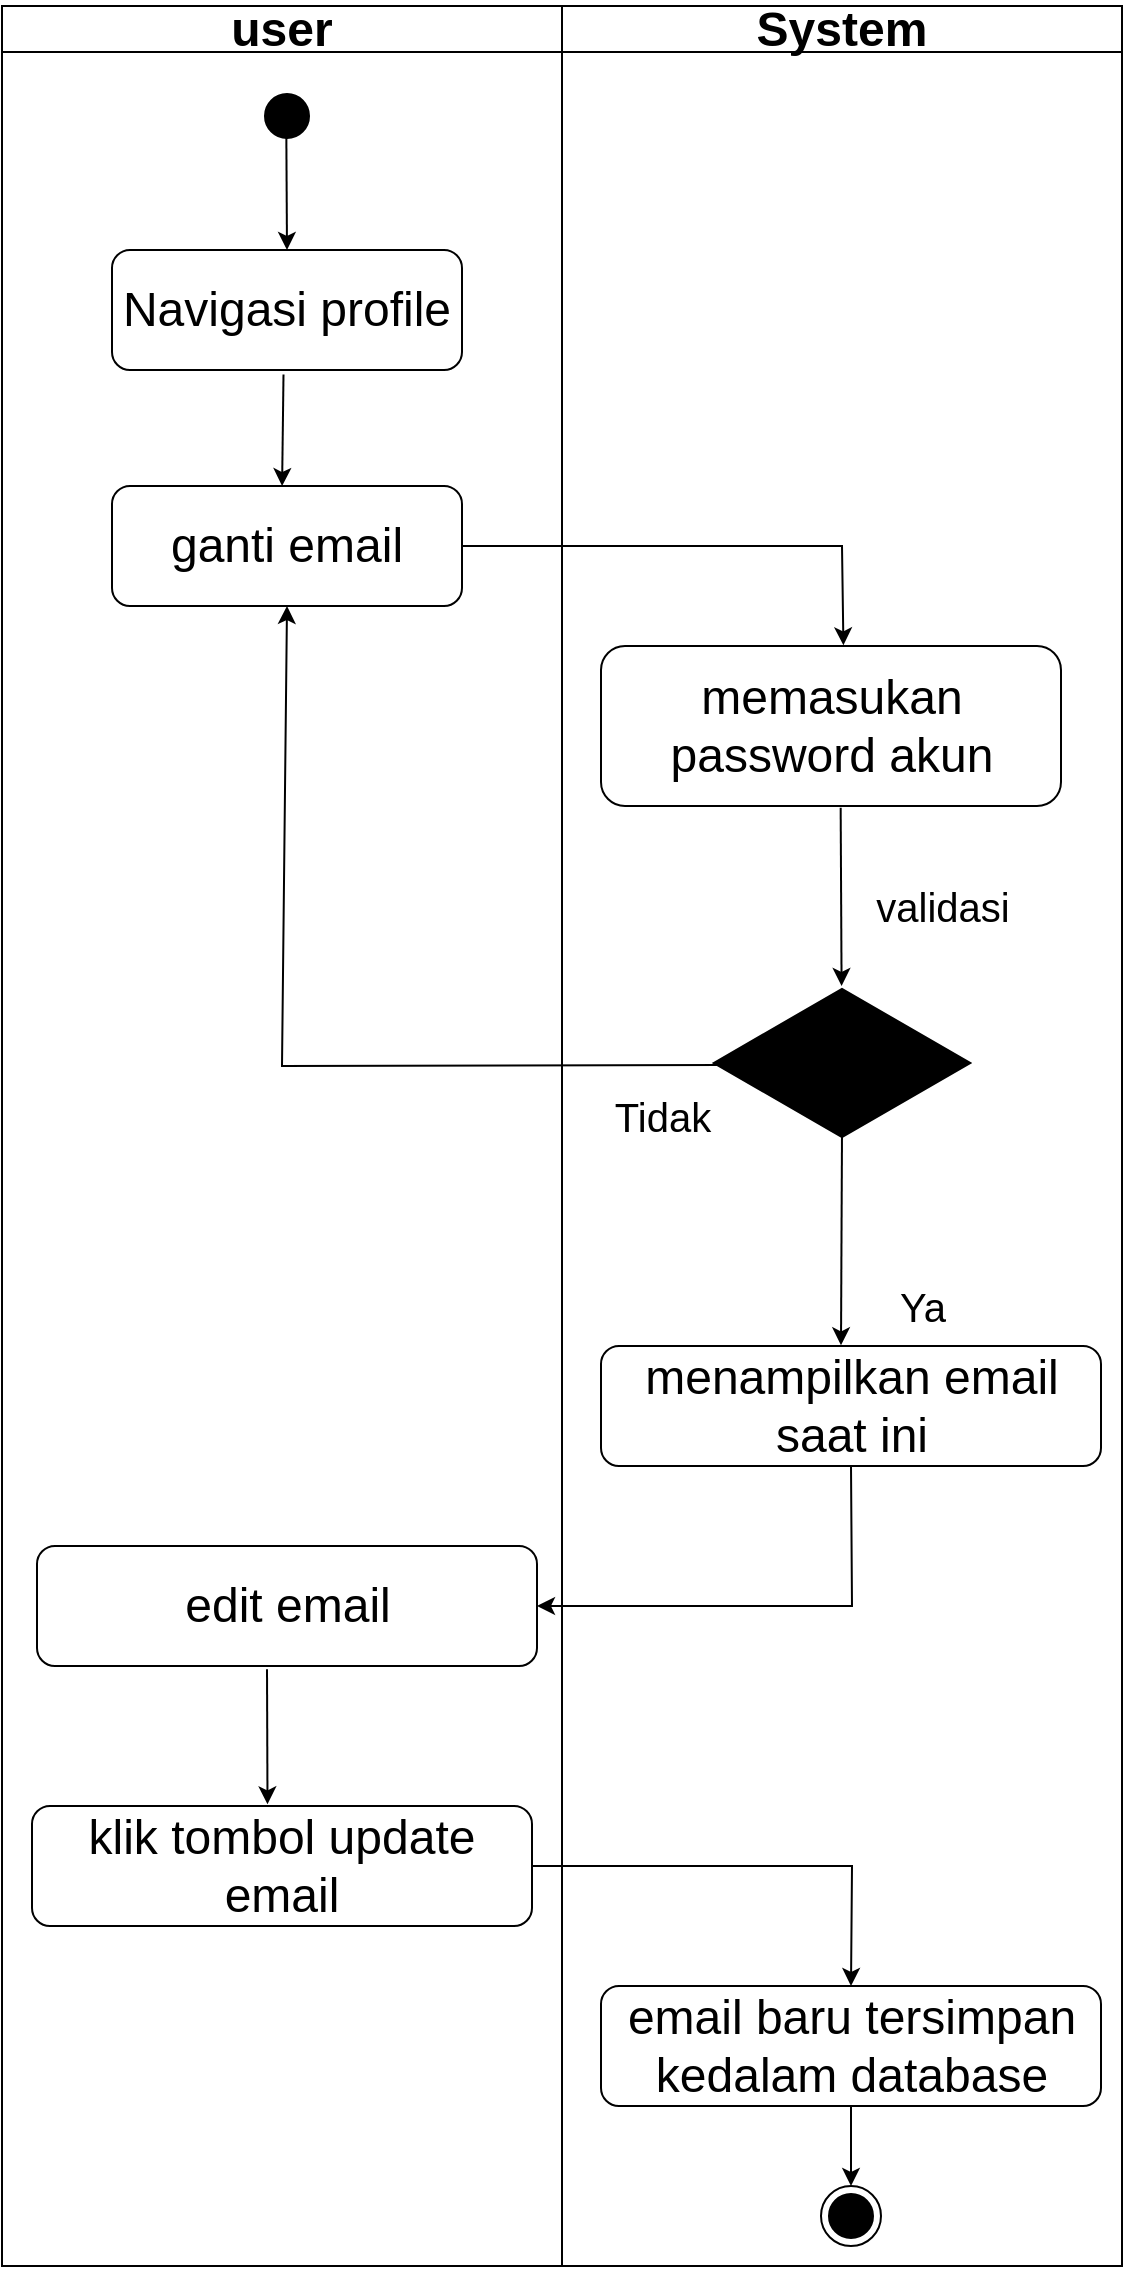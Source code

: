 <mxfile version="17.4.6" type="device"><diagram name="Page-1" id="e7e014a7-5840-1c2e-5031-d8a46d1fe8dd"><mxGraphModel dx="1422" dy="825" grid="1" gridSize="10" guides="1" tooltips="1" connect="1" arrows="1" fold="1" page="1" pageScale="1" pageWidth="1654" pageHeight="1169" background="none" math="0" shadow="0"><root><mxCell id="0"/><mxCell id="1" parent="0"/><mxCell id="2" value="user" style="swimlane;whiteSpace=wrap;fontSize=24;startSize=23;" parent="1" vertex="1"><mxGeometry x="130" y="30" width="280" height="1130" as="geometry"/></mxCell><mxCell id="5" value="" style="ellipse;shape=startState;fillColor=#000000;strokeColor=#000000;" parent="2" vertex="1"><mxGeometry x="127.5" y="40" width="30" height="30" as="geometry"/></mxCell><mxCell id="II41K0eMZgXKt3YE9OYh-41" value="&lt;font style=&quot;font-size: 24px&quot;&gt;Navigasi profile&lt;/font&gt;" style="rounded=1;whiteSpace=wrap;html=1;" parent="2" vertex="1"><mxGeometry x="55" y="122" width="175" height="60" as="geometry"/></mxCell><mxCell id="II41K0eMZgXKt3YE9OYh-42" value="" style="endArrow=classic;html=1;rounded=0;exitX=0.489;exitY=0.845;exitDx=0;exitDy=0;entryX=0.5;entryY=0;entryDx=0;entryDy=0;exitPerimeter=0;" parent="2" source="5" target="II41K0eMZgXKt3YE9OYh-41" edge="1"><mxGeometry width="50" height="50" relative="1" as="geometry"><mxPoint x="335.5" y="302" as="sourcePoint"/><mxPoint x="385.5" y="252" as="targetPoint"/></mxGeometry></mxCell><mxCell id="8lOWbgfnWCUgIReYuLv_-10" value="&lt;font style=&quot;font-size: 24px&quot;&gt;ganti email&lt;/font&gt;" style="rounded=1;whiteSpace=wrap;html=1;" vertex="1" parent="2"><mxGeometry x="55" y="240" width="175" height="60" as="geometry"/></mxCell><mxCell id="8lOWbgfnWCUgIReYuLv_-11" value="" style="endArrow=classic;html=1;rounded=0;fontSize=24;exitX=0.49;exitY=1.038;exitDx=0;exitDy=0;exitPerimeter=0;entryX=0.486;entryY=0;entryDx=0;entryDy=0;entryPerimeter=0;" edge="1" parent="2" source="II41K0eMZgXKt3YE9OYh-41" target="8lOWbgfnWCUgIReYuLv_-10"><mxGeometry width="50" height="50" relative="1" as="geometry"><mxPoint x="130" y="240" as="sourcePoint"/><mxPoint x="180" y="190" as="targetPoint"/></mxGeometry></mxCell><mxCell id="8lOWbgfnWCUgIReYuLv_-31" value="&lt;font style=&quot;font-size: 24px&quot;&gt;edit email&lt;/font&gt;" style="rounded=1;whiteSpace=wrap;html=1;fontSize=10;" vertex="1" parent="2"><mxGeometry x="17.5" y="770" width="250" height="60" as="geometry"/></mxCell><mxCell id="8lOWbgfnWCUgIReYuLv_-48" value="&lt;font style=&quot;font-size: 24px&quot;&gt;klik tombol update email&lt;/font&gt;" style="rounded=1;whiteSpace=wrap;html=1;fontSize=10;" vertex="1" parent="2"><mxGeometry x="15" y="900" width="250" height="60" as="geometry"/></mxCell><mxCell id="8lOWbgfnWCUgIReYuLv_-49" value="" style="endArrow=classic;html=1;rounded=0;fontSize=20;exitX=0.46;exitY=1.027;exitDx=0;exitDy=0;exitPerimeter=0;entryX=0.471;entryY=-0.014;entryDx=0;entryDy=0;entryPerimeter=0;" edge="1" parent="2" source="8lOWbgfnWCUgIReYuLv_-31" target="8lOWbgfnWCUgIReYuLv_-48"><mxGeometry width="50" height="50" relative="1" as="geometry"><mxPoint x="290" y="910" as="sourcePoint"/><mxPoint x="340" y="860" as="targetPoint"/></mxGeometry></mxCell><mxCell id="3" value="System" style="swimlane;whiteSpace=wrap;startSize=23;fontSize=24;" parent="1" vertex="1"><mxGeometry x="410" y="30" width="280" height="1130" as="geometry"/></mxCell><mxCell id="II41K0eMZgXKt3YE9OYh-55" value="&lt;span style=&quot;font-size: 24px&quot;&gt;menampilkan email saat ini&lt;/span&gt;" style="rounded=1;whiteSpace=wrap;html=1;fontSize=10;" parent="3" vertex="1"><mxGeometry x="19.5" y="670" width="250" height="60" as="geometry"/></mxCell><mxCell id="Wj1nUQI82RnJlkXifdVC-5" value="&lt;span style=&quot;font-size: 24px&quot;&gt;memasukan password akun&lt;/span&gt;" style="rounded=1;whiteSpace=wrap;html=1;" parent="3" vertex="1"><mxGeometry x="19.5" y="320" width="230" height="80" as="geometry"/></mxCell><mxCell id="8lOWbgfnWCUgIReYuLv_-15" value="" style="html=1;whiteSpace=wrap;aspect=fixed;shape=isoRectangle;fontSize=24;fillColor=#000000;" vertex="1" parent="3"><mxGeometry x="75.83" y="490" width="128.33" height="77" as="geometry"/></mxCell><mxCell id="8lOWbgfnWCUgIReYuLv_-27" value="" style="endArrow=classic;html=1;rounded=0;fontSize=24;exitX=0.5;exitY=0.971;exitDx=0;exitDy=0;exitPerimeter=0;entryX=0.48;entryY=-0.006;entryDx=0;entryDy=0;entryPerimeter=0;" edge="1" parent="3" source="8lOWbgfnWCUgIReYuLv_-15" target="II41K0eMZgXKt3YE9OYh-55"><mxGeometry width="50" height="50" relative="1" as="geometry"><mxPoint x="190" y="670" as="sourcePoint"/><mxPoint x="240" y="620" as="targetPoint"/></mxGeometry></mxCell><mxCell id="8lOWbgfnWCUgIReYuLv_-29" value="&lt;span style=&quot;font-weight: normal&quot;&gt;&lt;font style=&quot;font-size: 20px&quot;&gt;Ya&lt;/font&gt;&lt;/span&gt;" style="text;strokeColor=none;fillColor=none;html=1;fontSize=24;fontStyle=1;verticalAlign=middle;align=center;" vertex="1" parent="3"><mxGeometry x="130" y="630" width="100" height="40" as="geometry"/></mxCell><mxCell id="8lOWbgfnWCUgIReYuLv_-36" value="&lt;font style=&quot;font-size: 24px&quot;&gt;email baru tersimpan kedalam database&lt;/font&gt;" style="rounded=1;whiteSpace=wrap;html=1;fontSize=10;" vertex="1" parent="3"><mxGeometry x="19.5" y="990" width="250" height="60" as="geometry"/></mxCell><mxCell id="II41K0eMZgXKt3YE9OYh-58" value="" style="ellipse;html=1;shape=endState;fillColor=#000000;strokeColor=#000000;fontSize=10;" parent="3" vertex="1"><mxGeometry x="129.5" y="1090" width="30" height="30" as="geometry"/></mxCell><mxCell id="8lOWbgfnWCUgIReYuLv_-40" value="" style="endArrow=classic;html=1;rounded=0;fontSize=20;exitX=0.5;exitY=1;exitDx=0;exitDy=0;entryX=0.5;entryY=0;entryDx=0;entryDy=0;" edge="1" parent="3" source="8lOWbgfnWCUgIReYuLv_-36" target="II41K0eMZgXKt3YE9OYh-58"><mxGeometry width="50" height="50" relative="1" as="geometry"><mxPoint x="210" y="1020" as="sourcePoint"/><mxPoint x="260" y="970" as="targetPoint"/></mxGeometry></mxCell><mxCell id="8lOWbgfnWCUgIReYuLv_-44" value="&lt;span style=&quot;font-weight: normal&quot;&gt;&lt;font style=&quot;font-size: 20px&quot;&gt;Tidak&lt;/font&gt;&lt;/span&gt;" style="text;strokeColor=none;fillColor=none;html=1;fontSize=24;fontStyle=1;verticalAlign=middle;align=center;" vertex="1" parent="3"><mxGeometry y="535" width="100" height="40" as="geometry"/></mxCell><mxCell id="8lOWbgfnWCUgIReYuLv_-51" value="" style="endArrow=classic;html=1;rounded=0;fontSize=20;exitX=0.521;exitY=1.011;exitDx=0;exitDy=0;exitPerimeter=0;" edge="1" parent="3" source="Wj1nUQI82RnJlkXifdVC-5" target="8lOWbgfnWCUgIReYuLv_-15"><mxGeometry width="50" height="50" relative="1" as="geometry"><mxPoint x="230" y="530" as="sourcePoint"/><mxPoint x="280" y="480" as="targetPoint"/></mxGeometry></mxCell><mxCell id="8lOWbgfnWCUgIReYuLv_-52" value="&lt;span style=&quot;font-weight: normal&quot;&gt;&lt;font style=&quot;font-size: 20px&quot;&gt;validasi&lt;/font&gt;&lt;/span&gt;" style="text;strokeColor=none;fillColor=none;html=1;fontSize=24;fontStyle=1;verticalAlign=middle;align=center;" vertex="1" parent="3"><mxGeometry x="140" y="430" width="100" height="40" as="geometry"/></mxCell><mxCell id="8lOWbgfnWCUgIReYuLv_-12" value="" style="endArrow=classic;html=1;rounded=0;fontSize=24;exitX=1;exitY=0.5;exitDx=0;exitDy=0;entryX=0.527;entryY=-0.004;entryDx=0;entryDy=0;entryPerimeter=0;" edge="1" parent="1" source="8lOWbgfnWCUgIReYuLv_-10" target="Wj1nUQI82RnJlkXifdVC-5"><mxGeometry width="50" height="50" relative="1" as="geometry"><mxPoint x="370" y="330" as="sourcePoint"/><mxPoint x="530" y="300" as="targetPoint"/><Array as="points"><mxPoint x="550" y="300"/></Array></mxGeometry></mxCell><mxCell id="8lOWbgfnWCUgIReYuLv_-43" value="" style="endArrow=classic;html=1;rounded=0;fontSize=20;entryX=0.5;entryY=1;entryDx=0;entryDy=0;exitX=0.023;exitY=0.513;exitDx=0;exitDy=0;exitPerimeter=0;" edge="1" parent="1" source="8lOWbgfnWCUgIReYuLv_-15" target="8lOWbgfnWCUgIReYuLv_-10"><mxGeometry width="50" height="50" relative="1" as="geometry"><mxPoint x="450" y="630" as="sourcePoint"/><mxPoint x="368" y="558.5" as="targetPoint"/><Array as="points"><mxPoint x="270" y="560"/></Array></mxGeometry></mxCell><mxCell id="8lOWbgfnWCUgIReYuLv_-46" value="" style="endArrow=classic;html=1;rounded=0;fontSize=20;exitX=0.5;exitY=1;exitDx=0;exitDy=0;entryX=1;entryY=0.5;entryDx=0;entryDy=0;" edge="1" parent="1" source="II41K0eMZgXKt3YE9OYh-55" target="8lOWbgfnWCUgIReYuLv_-31"><mxGeometry width="50" height="50" relative="1" as="geometry"><mxPoint x="550" y="840" as="sourcePoint"/><mxPoint x="600" y="790" as="targetPoint"/><Array as="points"><mxPoint x="555" y="830"/></Array></mxGeometry></mxCell><mxCell id="8lOWbgfnWCUgIReYuLv_-50" value="" style="endArrow=classic;html=1;rounded=0;fontSize=20;exitX=1;exitY=0.5;exitDx=0;exitDy=0;entryX=0.5;entryY=0;entryDx=0;entryDy=0;" edge="1" parent="1" source="8lOWbgfnWCUgIReYuLv_-48" target="8lOWbgfnWCUgIReYuLv_-36"><mxGeometry width="50" height="50" relative="1" as="geometry"><mxPoint x="500" y="1000" as="sourcePoint"/><mxPoint x="550" y="950" as="targetPoint"/><Array as="points"><mxPoint x="555" y="960"/></Array></mxGeometry></mxCell></root></mxGraphModel></diagram></mxfile>
